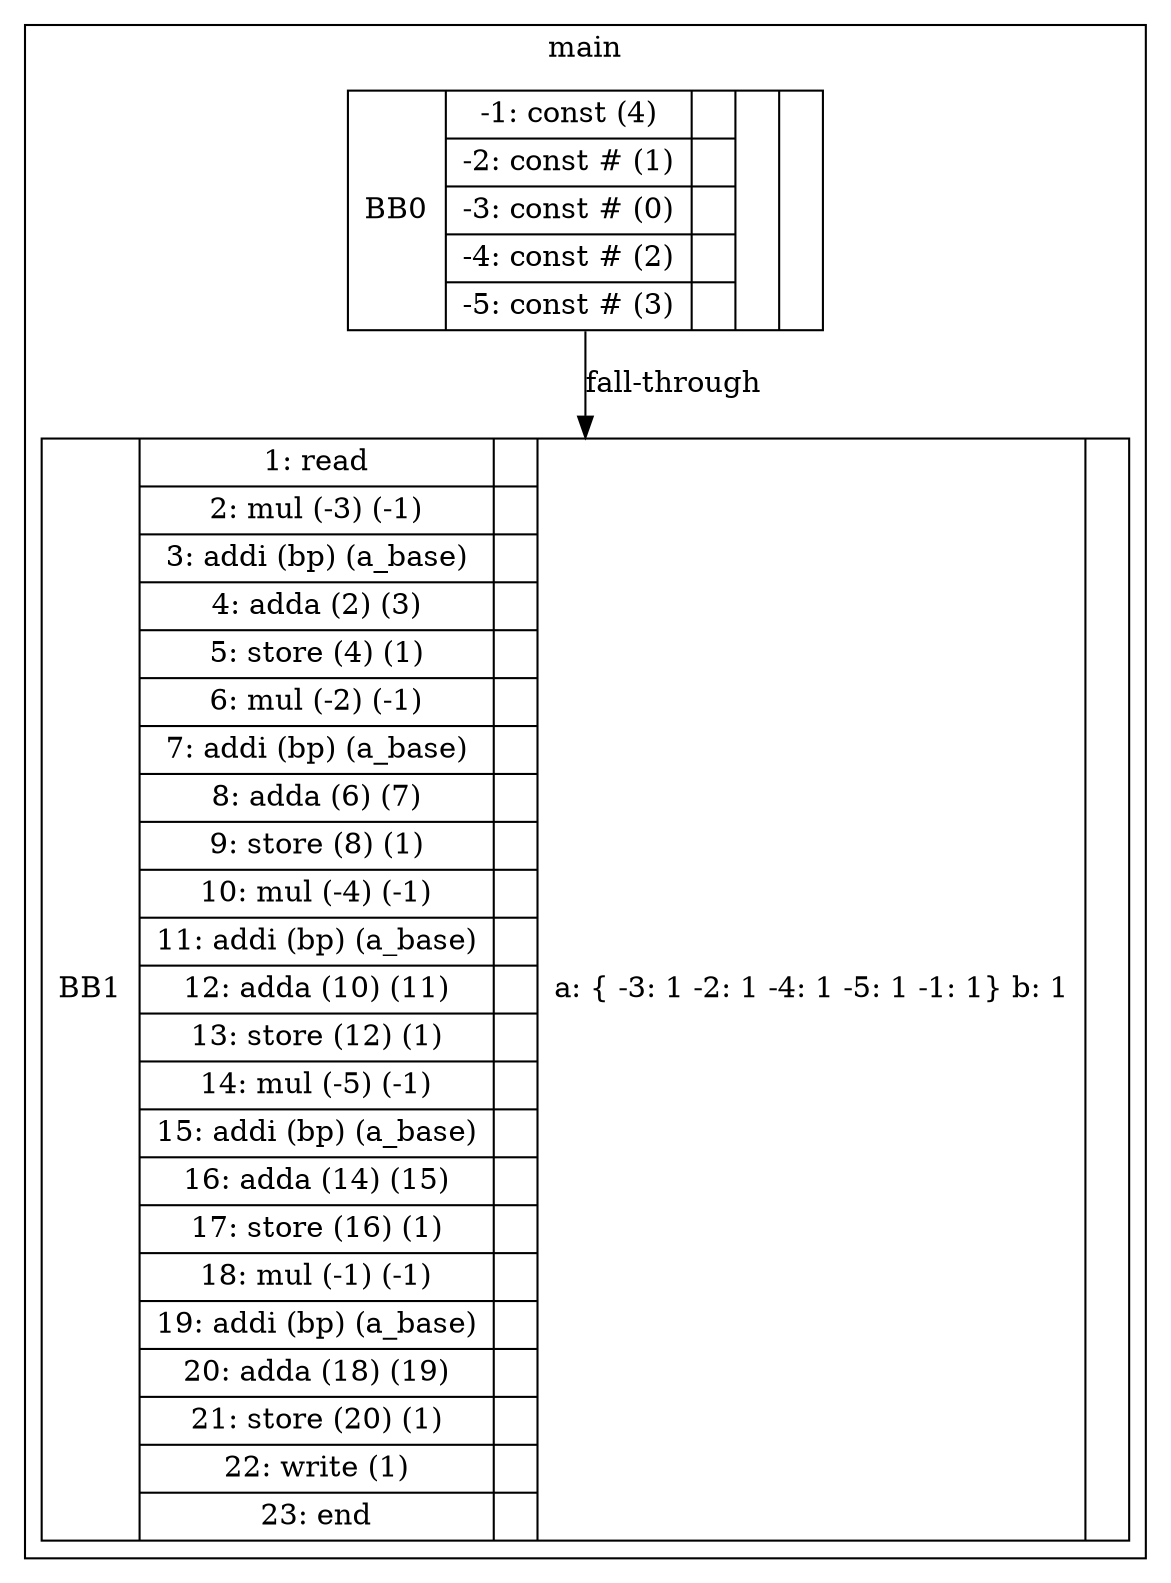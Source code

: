 digraph G{
			bb0[shape=record, weight=0, label="<b>BB0|{-1: const (4) |-2: const # (1) |-3: const # (0) |-4: const # (2) |-5: const # (3) }|{||||}|{}|{}"];
		bb1[shape=record, weight=1, label="<b>BB1|{1: read  |2: mul (-3) (-1)|3: addi (bp) (a_base)|4: adda (2) (3)|5: store (4) (1)|6: mul (-2) (-1)|7: addi (bp) (a_base)|8: adda (6) (7)|9: store (8) (1)|10: mul (-4) (-1)|11: addi (bp) (a_base)|12: adda (10) (11)|13: store (12) (1)|14: mul (-5) (-1)|15: addi (bp) (a_base)|16: adda (14) (15)|17: store (16) (1)|18: mul (-1) (-1)|19: addi (bp) (a_base)|20: adda (18) (19)|21: store (20) (1)|22: write (1) |23: end  }|{||||||||||||||||||||||}|{    a: 
\{      -3: 1
      -2: 1
      -4: 1
      -5: 1
      -1: 1
\}    b: 1
}|{}"];
	
subgraph cluster_main{
rankdir=LR;
	label=main
			bb0:s->bb1:n[label="fall-through"];
		
}
}